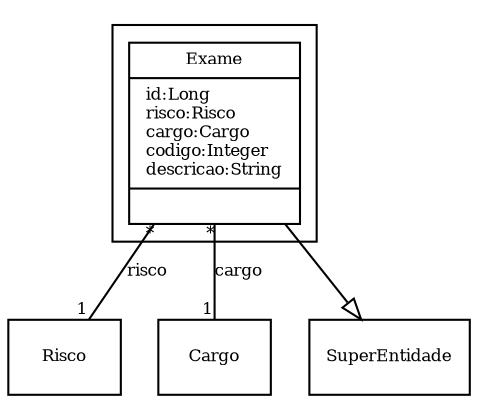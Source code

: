 digraph G{
fontname = "Times-Roman"
fontsize = 8

node [
        fontname = "Times-Roman"
        fontsize = 8
        shape = "record"
]

edge [
        fontname = "Times-Roman"
        fontsize = 8
]

subgraph clusterTIPO_DE_EXAME
{
Exame [label = "{Exame|id:Long\lrisco:Risco\lcargo:Cargo\lcodigo:Integer\ldescricao:String\l|\l}"]
}
edge [arrowhead = "none" headlabel = "1" taillabel = "*"] Exame -> Risco [label = "risco"]
edge [arrowhead = "none" headlabel = "1" taillabel = "*"] Exame -> Cargo [label = "cargo"]
edge [ arrowhead = "empty" headlabel = "" taillabel = ""] Exame -> SuperEntidade
}
